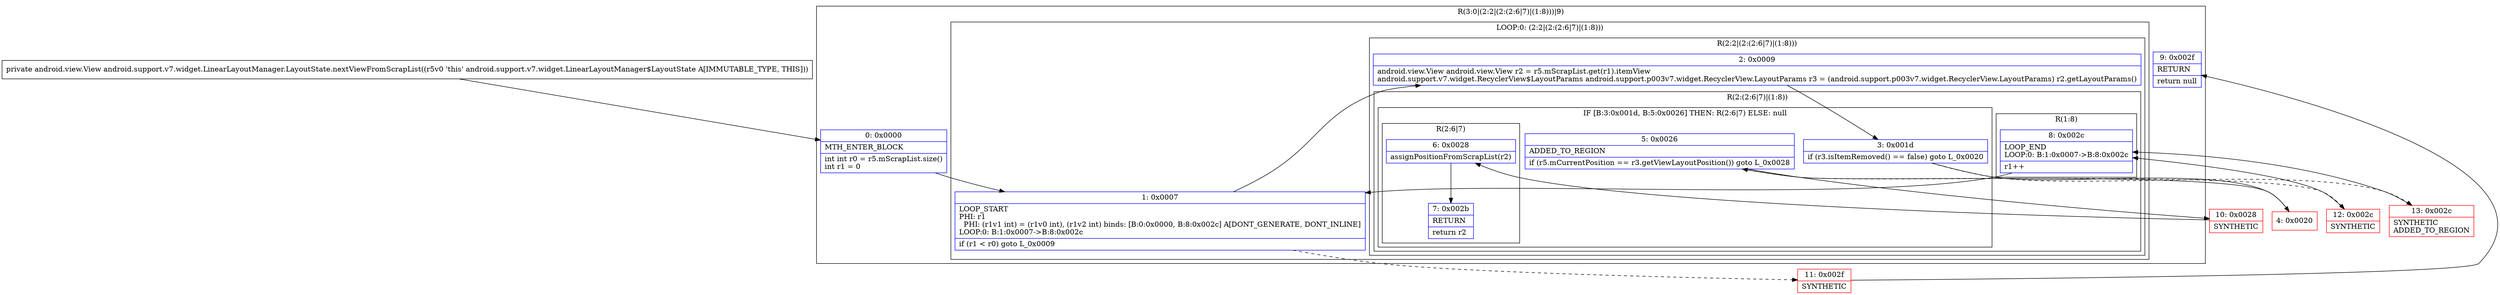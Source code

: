 digraph "CFG forandroid.support.v7.widget.LinearLayoutManager.LayoutState.nextViewFromScrapList()Landroid\/view\/View;" {
subgraph cluster_Region_1972137949 {
label = "R(3:0|(2:2|(2:(2:6|7)|(1:8)))|9)";
node [shape=record,color=blue];
Node_0 [shape=record,label="{0\:\ 0x0000|MTH_ENTER_BLOCK\l|int int r0 = r5.mScrapList.size()\lint r1 = 0\l}"];
subgraph cluster_LoopRegion_1615292375 {
label = "LOOP:0: (2:2|(2:(2:6|7)|(1:8)))";
node [shape=record,color=blue];
Node_1 [shape=record,label="{1\:\ 0x0007|LOOP_START\lPHI: r1 \l  PHI: (r1v1 int) = (r1v0 int), (r1v2 int) binds: [B:0:0x0000, B:8:0x002c] A[DONT_GENERATE, DONT_INLINE]\lLOOP:0: B:1:0x0007\-\>B:8:0x002c\l|if (r1 \< r0) goto L_0x0009\l}"];
subgraph cluster_Region_64554294 {
label = "R(2:2|(2:(2:6|7)|(1:8)))";
node [shape=record,color=blue];
Node_2 [shape=record,label="{2\:\ 0x0009|android.view.View android.view.View r2 = r5.mScrapList.get(r1).itemView\landroid.support.v7.widget.RecyclerView$LayoutParams android.support.p003v7.widget.RecyclerView.LayoutParams r3 = (android.support.p003v7.widget.RecyclerView.LayoutParams) r2.getLayoutParams()\l}"];
subgraph cluster_Region_1351050361 {
label = "R(2:(2:6|7)|(1:8))";
node [shape=record,color=blue];
subgraph cluster_IfRegion_1310708920 {
label = "IF [B:3:0x001d, B:5:0x0026] THEN: R(2:6|7) ELSE: null";
node [shape=record,color=blue];
Node_3 [shape=record,label="{3\:\ 0x001d|if (r3.isItemRemoved() == false) goto L_0x0020\l}"];
Node_5 [shape=record,label="{5\:\ 0x0026|ADDED_TO_REGION\l|if (r5.mCurrentPosition == r3.getViewLayoutPosition()) goto L_0x0028\l}"];
subgraph cluster_Region_356347927 {
label = "R(2:6|7)";
node [shape=record,color=blue];
Node_6 [shape=record,label="{6\:\ 0x0028|assignPositionFromScrapList(r2)\l}"];
Node_7 [shape=record,label="{7\:\ 0x002b|RETURN\l|return r2\l}"];
}
}
subgraph cluster_Region_418050586 {
label = "R(1:8)";
node [shape=record,color=blue];
Node_8 [shape=record,label="{8\:\ 0x002c|LOOP_END\lLOOP:0: B:1:0x0007\-\>B:8:0x002c\l|r1++\l}"];
}
}
}
}
Node_9 [shape=record,label="{9\:\ 0x002f|RETURN\l|return null\l}"];
}
Node_4 [shape=record,color=red,label="{4\:\ 0x0020}"];
Node_10 [shape=record,color=red,label="{10\:\ 0x0028|SYNTHETIC\l}"];
Node_11 [shape=record,color=red,label="{11\:\ 0x002f|SYNTHETIC\l}"];
Node_12 [shape=record,color=red,label="{12\:\ 0x002c|SYNTHETIC\l}"];
Node_13 [shape=record,color=red,label="{13\:\ 0x002c|SYNTHETIC\lADDED_TO_REGION\l}"];
MethodNode[shape=record,label="{private android.view.View android.support.v7.widget.LinearLayoutManager.LayoutState.nextViewFromScrapList((r5v0 'this' android.support.v7.widget.LinearLayoutManager$LayoutState A[IMMUTABLE_TYPE, THIS])) }"];
MethodNode -> Node_0;
Node_0 -> Node_1;
Node_1 -> Node_2;
Node_1 -> Node_11[style=dashed];
Node_2 -> Node_3;
Node_3 -> Node_4;
Node_3 -> Node_13[style=dashed];
Node_5 -> Node_10;
Node_5 -> Node_12[style=dashed];
Node_6 -> Node_7;
Node_8 -> Node_1;
Node_4 -> Node_5;
Node_10 -> Node_6;
Node_11 -> Node_9;
Node_12 -> Node_8;
Node_13 -> Node_8;
}

